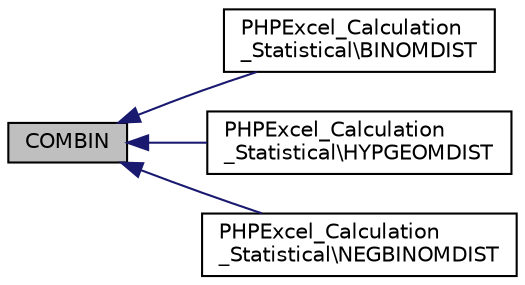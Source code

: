 digraph "COMBIN"
{
  edge [fontname="Helvetica",fontsize="10",labelfontname="Helvetica",labelfontsize="10"];
  node [fontname="Helvetica",fontsize="10",shape=record];
  rankdir="LR";
  Node15 [label="COMBIN",height=0.2,width=0.4,color="black", fillcolor="grey75", style="filled", fontcolor="black"];
  Node15 -> Node16 [dir="back",color="midnightblue",fontsize="10",style="solid",fontname="Helvetica"];
  Node16 [label="PHPExcel_Calculation\l_Statistical\\BINOMDIST",height=0.2,width=0.4,color="black", fillcolor="white", style="filled",URL="$class_p_h_p_excel___calculation___statistical.html#a2d512325cf54e00e45f1fe6c62e62ed0"];
  Node15 -> Node17 [dir="back",color="midnightblue",fontsize="10",style="solid",fontname="Helvetica"];
  Node17 [label="PHPExcel_Calculation\l_Statistical\\HYPGEOMDIST",height=0.2,width=0.4,color="black", fillcolor="white", style="filled",URL="$class_p_h_p_excel___calculation___statistical.html#a8754f1a81b62e856696442f8a621ab5b"];
  Node15 -> Node18 [dir="back",color="midnightblue",fontsize="10",style="solid",fontname="Helvetica"];
  Node18 [label="PHPExcel_Calculation\l_Statistical\\NEGBINOMDIST",height=0.2,width=0.4,color="black", fillcolor="white", style="filled",URL="$class_p_h_p_excel___calculation___statistical.html#af3dd148421970b6a3727150cba4071b8"];
}

